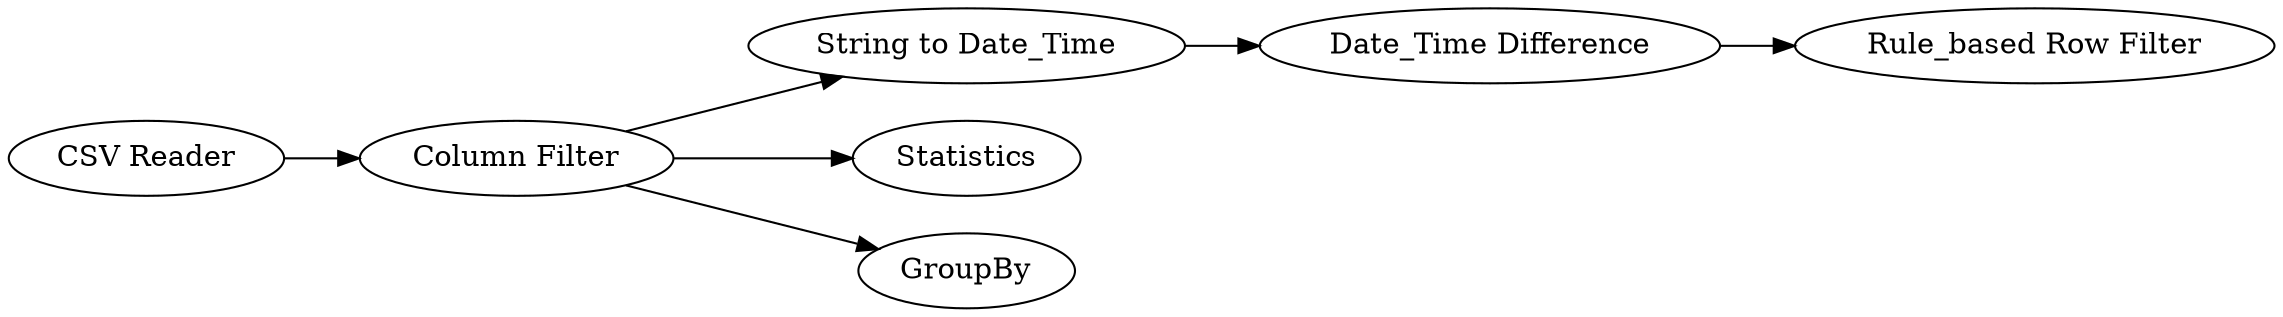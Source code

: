 digraph {
	5 -> 4
	2 -> 6
	1 -> 2
	2 -> 3
	2 -> 5
	4 -> 9
	5 [label="String to Date_Time"]
	1 [label="CSV Reader"]
	9 [label="Rule_based Row Filter"]
	4 [label="Date_Time Difference"]
	6 [label=Statistics]
	3 [label=GroupBy]
	2 [label="Column Filter"]
	rankdir=LR
}
